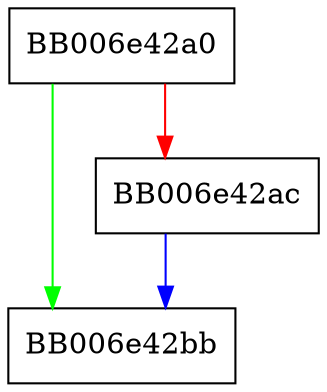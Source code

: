 digraph dsa_settable_ctx_params {
  node [shape="box"];
  graph [splines=ortho];
  BB006e42a0 -> BB006e42bb [color="green"];
  BB006e42a0 -> BB006e42ac [color="red"];
  BB006e42ac -> BB006e42bb [color="blue"];
}